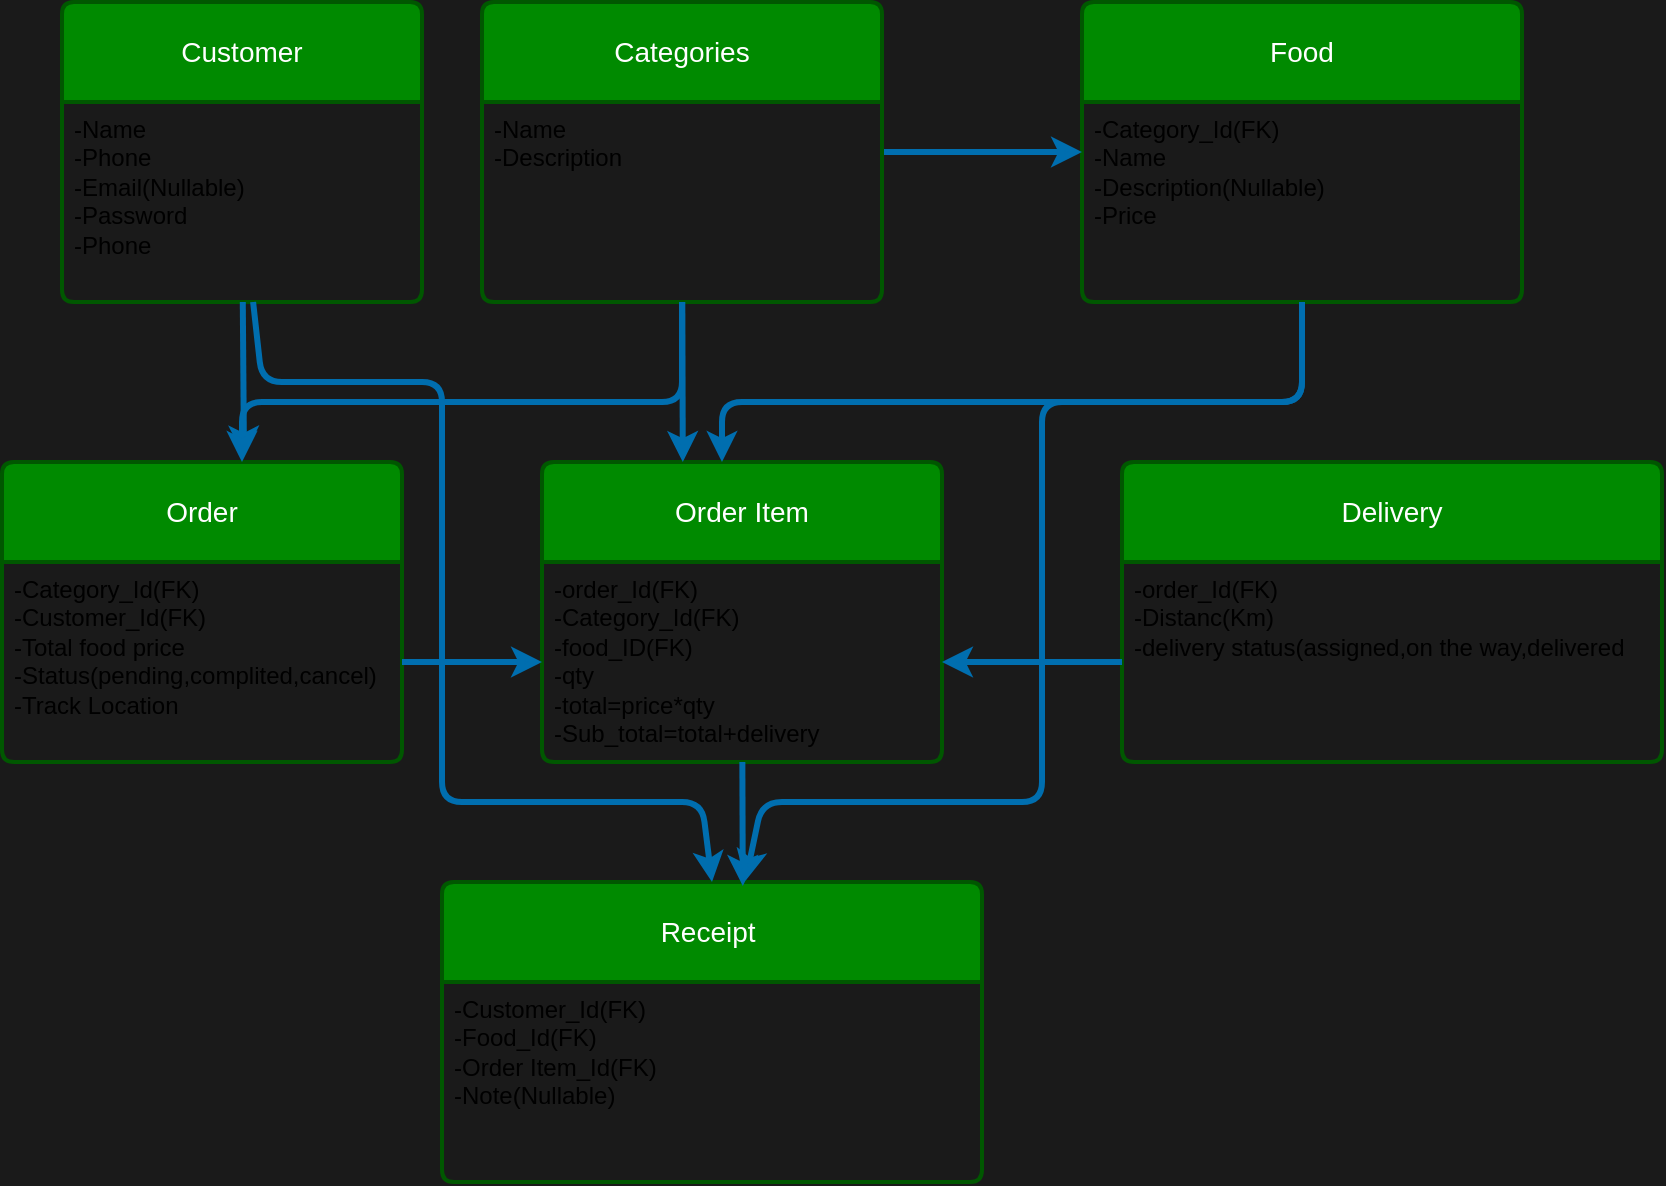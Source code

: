 <mxfile>
    <diagram id="KddwkBAgwk8YkL4A1Dki" name="Page-1">
        <mxGraphModel dx="839" dy="427" grid="1" gridSize="10" guides="1" tooltips="1" connect="1" arrows="1" fold="1" page="1" pageScale="1" pageWidth="1100" pageHeight="1700" background="#1A1A1A" math="0" shadow="0">
            <root>
                <mxCell id="0"/>
                <mxCell id="1" parent="0"/>
                <mxCell id="7" value="Customer" style="swimlane;childLayout=stackLayout;horizontal=1;startSize=50;horizontalStack=0;rounded=1;fontSize=14;fontStyle=0;strokeWidth=2;resizeParent=0;resizeLast=1;shadow=0;dashed=0;align=center;arcSize=4;whiteSpace=wrap;html=1;fillColor=#008a00;fontColor=#ffffff;strokeColor=#005700;" vertex="1" parent="1">
                    <mxGeometry x="70" y="50" width="180" height="150" as="geometry"/>
                </mxCell>
                <mxCell id="8" value="-Name&lt;div&gt;-Phone&lt;/div&gt;&lt;div&gt;-Email(Nullable)&lt;/div&gt;&lt;div&gt;-Password&lt;/div&gt;&lt;div&gt;-Phone&lt;/div&gt;&lt;div&gt;&lt;br&gt;&lt;/div&gt;&lt;div&gt;&lt;br&gt;&lt;/div&gt;" style="align=left;strokeColor=none;fillColor=none;spacingLeft=4;fontSize=12;verticalAlign=top;resizable=0;rotatable=0;part=1;html=1;" vertex="1" parent="7">
                    <mxGeometry y="50" width="180" height="100" as="geometry"/>
                </mxCell>
                <mxCell id="9" value="Food" style="swimlane;childLayout=stackLayout;horizontal=1;startSize=50;horizontalStack=0;rounded=1;fontSize=14;fontStyle=0;strokeWidth=2;resizeParent=0;resizeLast=1;shadow=0;dashed=0;align=center;arcSize=4;whiteSpace=wrap;html=1;fillColor=#008a00;fontColor=#ffffff;strokeColor=#005700;" vertex="1" parent="1">
                    <mxGeometry x="580" y="50" width="220" height="150" as="geometry"/>
                </mxCell>
                <mxCell id="10" value="&lt;div&gt;-Category_Id(FK)&lt;/div&gt;&lt;div&gt;-Name&lt;/div&gt;&lt;div&gt;-Description(Nullable)&lt;/div&gt;&lt;div&gt;-Price&lt;/div&gt;&lt;div&gt;&lt;br&gt;&lt;/div&gt;" style="align=left;strokeColor=none;fillColor=none;spacingLeft=4;fontSize=12;verticalAlign=top;resizable=0;rotatable=0;part=1;html=1;" vertex="1" parent="9">
                    <mxGeometry y="50" width="220" height="100" as="geometry"/>
                </mxCell>
                <mxCell id="13" style="edgeStyle=none;html=1;entryX=0;entryY=0.5;entryDx=0;entryDy=0;strokeWidth=3;fillColor=#1ba1e2;strokeColor=#006EAF;" edge="1" parent="1" source="11" target="9">
                    <mxGeometry relative="1" as="geometry"/>
                </mxCell>
                <mxCell id="11" value="Categories" style="swimlane;childLayout=stackLayout;horizontal=1;startSize=50;horizontalStack=0;rounded=1;fontSize=14;fontStyle=0;strokeWidth=2;resizeParent=0;resizeLast=1;shadow=0;dashed=0;align=center;arcSize=4;whiteSpace=wrap;html=1;fillColor=#008a00;fontColor=#ffffff;strokeColor=#005700;" vertex="1" parent="1">
                    <mxGeometry x="280" y="50" width="200" height="150" as="geometry"/>
                </mxCell>
                <mxCell id="12" value="&lt;div&gt;-Name&lt;/div&gt;&lt;div&gt;-Description&lt;/div&gt;" style="align=left;strokeColor=none;fillColor=none;spacingLeft=4;fontSize=12;verticalAlign=top;resizable=0;rotatable=0;part=1;html=1;" vertex="1" parent="11">
                    <mxGeometry y="50" width="200" height="100" as="geometry"/>
                </mxCell>
                <mxCell id="14" value="Order" style="swimlane;childLayout=stackLayout;horizontal=1;startSize=50;horizontalStack=0;rounded=1;fontSize=14;fontStyle=0;strokeWidth=2;resizeParent=0;resizeLast=1;shadow=0;dashed=0;align=center;arcSize=4;whiteSpace=wrap;html=1;fillColor=#008a00;fontColor=#ffffff;strokeColor=#005700;" vertex="1" parent="1">
                    <mxGeometry x="40" y="280" width="200" height="150" as="geometry"/>
                </mxCell>
                <mxCell id="15" value="&lt;div&gt;-Category_Id(FK)&lt;/div&gt;&lt;div&gt;-Customer_Id(FK)&lt;/div&gt;&lt;div&gt;-Total food price&lt;/div&gt;&lt;div&gt;-Status(pending,complited,cancel)&lt;/div&gt;&lt;div&gt;-Track Location&lt;/div&gt;&lt;div&gt;&lt;br&gt;&lt;/div&gt;" style="align=left;strokeColor=none;fillColor=none;spacingLeft=4;fontSize=12;verticalAlign=top;resizable=0;rotatable=0;part=1;html=1;" vertex="1" parent="14">
                    <mxGeometry y="50" width="200" height="100" as="geometry"/>
                </mxCell>
                <mxCell id="16" value="Order Item" style="swimlane;childLayout=stackLayout;horizontal=1;startSize=50;horizontalStack=0;rounded=1;fontSize=14;fontStyle=0;strokeWidth=2;resizeParent=0;resizeLast=1;shadow=0;dashed=0;align=center;arcSize=4;whiteSpace=wrap;html=1;fillColor=#008a00;fontColor=#ffffff;strokeColor=#005700;" vertex="1" parent="1">
                    <mxGeometry x="310" y="280" width="200" height="150" as="geometry"/>
                </mxCell>
                <mxCell id="17" value="&lt;div&gt;-order_Id(FK)&lt;/div&gt;&lt;div&gt;-Category_Id(FK)&lt;/div&gt;&lt;div&gt;-food_ID(FK)&lt;/div&gt;&lt;div&gt;-qty&lt;/div&gt;&lt;div&gt;-total=price*qty&lt;/div&gt;&lt;div&gt;-Sub_total=total+delivery&lt;/div&gt;" style="align=left;strokeColor=none;fillColor=none;spacingLeft=4;fontSize=12;verticalAlign=top;resizable=0;rotatable=0;part=1;html=1;" vertex="1" parent="16">
                    <mxGeometry y="50" width="200" height="100" as="geometry"/>
                </mxCell>
                <mxCell id="18" value="Delivery" style="swimlane;childLayout=stackLayout;horizontal=1;startSize=50;horizontalStack=0;rounded=1;fontSize=14;fontStyle=0;strokeWidth=2;resizeParent=0;resizeLast=1;shadow=0;dashed=0;align=center;arcSize=4;whiteSpace=wrap;html=1;fillColor=#008a00;fontColor=#ffffff;strokeColor=#005700;" vertex="1" parent="1">
                    <mxGeometry x="600" y="280" width="270" height="150" as="geometry"/>
                </mxCell>
                <mxCell id="19" value="-order_Id(FK)&lt;div&gt;-Distanc(Km)&lt;/div&gt;&lt;div&gt;-delivery status(assigned,on the way,delivered&lt;/div&gt;" style="align=left;strokeColor=none;fillColor=none;spacingLeft=4;fontSize=12;verticalAlign=top;resizable=0;rotatable=0;part=1;html=1;" vertex="1" parent="18">
                    <mxGeometry y="50" width="270" height="100" as="geometry"/>
                </mxCell>
                <mxCell id="20" style="edgeStyle=none;html=1;entryX=0.605;entryY=-0.018;entryDx=0;entryDy=0;entryPerimeter=0;strokeWidth=3;fillColor=#1ba1e2;strokeColor=#006EAF;" edge="1" parent="1" source="8" target="14">
                    <mxGeometry relative="1" as="geometry"/>
                </mxCell>
                <mxCell id="21" style="edgeStyle=none;html=1;strokeWidth=3;fillColor=#1ba1e2;strokeColor=#006EAF;" edge="1" parent="1" source="12">
                    <mxGeometry relative="1" as="geometry">
                        <mxPoint x="160" y="280" as="targetPoint"/>
                        <Array as="points">
                            <mxPoint x="380" y="250"/>
                            <mxPoint x="160" y="250"/>
                        </Array>
                    </mxGeometry>
                </mxCell>
                <mxCell id="22" value="Receipt&amp;nbsp;" style="swimlane;childLayout=stackLayout;horizontal=1;startSize=50;horizontalStack=0;rounded=1;fontSize=14;fontStyle=0;strokeWidth=2;resizeParent=0;resizeLast=1;shadow=0;dashed=0;align=center;arcSize=4;whiteSpace=wrap;html=1;fillColor=#008a00;fontColor=#ffffff;strokeColor=#005700;" vertex="1" parent="1">
                    <mxGeometry x="260" y="490" width="270" height="150" as="geometry"/>
                </mxCell>
                <mxCell id="23" value="-Customer_Id(FK)&lt;div&gt;-Food_Id(FK)&lt;/div&gt;&lt;div&gt;-Order Item_Id(FK)&lt;/div&gt;&lt;div&gt;-Note(Nullable)&lt;/div&gt;" style="align=left;strokeColor=none;fillColor=none;spacingLeft=4;fontSize=12;verticalAlign=top;resizable=0;rotatable=0;part=1;html=1;" vertex="1" parent="22">
                    <mxGeometry y="50" width="270" height="100" as="geometry"/>
                </mxCell>
                <mxCell id="25" style="edgeStyle=none;html=1;entryX=0.352;entryY=0;entryDx=0;entryDy=0;entryPerimeter=0;strokeWidth=3;fillColor=#1ba1e2;strokeColor=#006EAF;" edge="1" parent="1" source="12" target="16">
                    <mxGeometry relative="1" as="geometry"/>
                </mxCell>
                <mxCell id="26" style="edgeStyle=none;html=1;fillColor=#1ba1e2;strokeColor=#006EAF;strokeWidth=3;" edge="1" parent="1" source="10">
                    <mxGeometry relative="1" as="geometry">
                        <mxPoint x="690" y="220" as="sourcePoint"/>
                        <mxPoint x="400" y="280" as="targetPoint"/>
                        <Array as="points">
                            <mxPoint x="690" y="250"/>
                            <mxPoint x="400" y="250"/>
                        </Array>
                    </mxGeometry>
                </mxCell>
                <mxCell id="27" style="edgeStyle=none;html=1;entryX=0.557;entryY=0.013;entryDx=0;entryDy=0;entryPerimeter=0;fillColor=#1ba1e2;strokeColor=#006EAF;strokeWidth=3;" edge="1" parent="1" source="17" target="22">
                    <mxGeometry relative="1" as="geometry"/>
                </mxCell>
                <mxCell id="28" style="edgeStyle=none;html=1;entryX=0.562;entryY=-0.004;entryDx=0;entryDy=0;entryPerimeter=0;fillColor=#1ba1e2;strokeColor=#006EAF;strokeWidth=3;" edge="1" parent="1" source="10" target="22">
                    <mxGeometry relative="1" as="geometry">
                        <Array as="points">
                            <mxPoint x="690" y="250"/>
                            <mxPoint x="560" y="250"/>
                            <mxPoint x="560" y="450"/>
                            <mxPoint x="420" y="450"/>
                        </Array>
                    </mxGeometry>
                </mxCell>
                <mxCell id="29" style="edgeStyle=none;html=1;entryX=1;entryY=0.5;entryDx=0;entryDy=0;fillColor=#1ba1e2;strokeColor=#006EAF;strokeWidth=3;" edge="1" parent="1" source="19" target="17">
                    <mxGeometry relative="1" as="geometry"/>
                </mxCell>
                <mxCell id="30" style="edgeStyle=none;html=1;entryX=0;entryY=0.5;entryDx=0;entryDy=0;fillColor=#1ba1e2;strokeColor=#006EAF;strokeWidth=3;" edge="1" parent="1" source="15" target="17">
                    <mxGeometry relative="1" as="geometry"/>
                </mxCell>
                <mxCell id="31" style="edgeStyle=none;html=1;entryX=0.5;entryY=0;entryDx=0;entryDy=0;fillColor=#1ba1e2;strokeColor=#006EAF;strokeWidth=3;" edge="1" parent="1" source="8" target="22">
                    <mxGeometry relative="1" as="geometry">
                        <Array as="points">
                            <mxPoint x="170" y="240"/>
                            <mxPoint x="260" y="240"/>
                            <mxPoint x="260" y="450"/>
                            <mxPoint x="390" y="450"/>
                        </Array>
                    </mxGeometry>
                </mxCell>
            </root>
        </mxGraphModel>
    </diagram>
</mxfile>